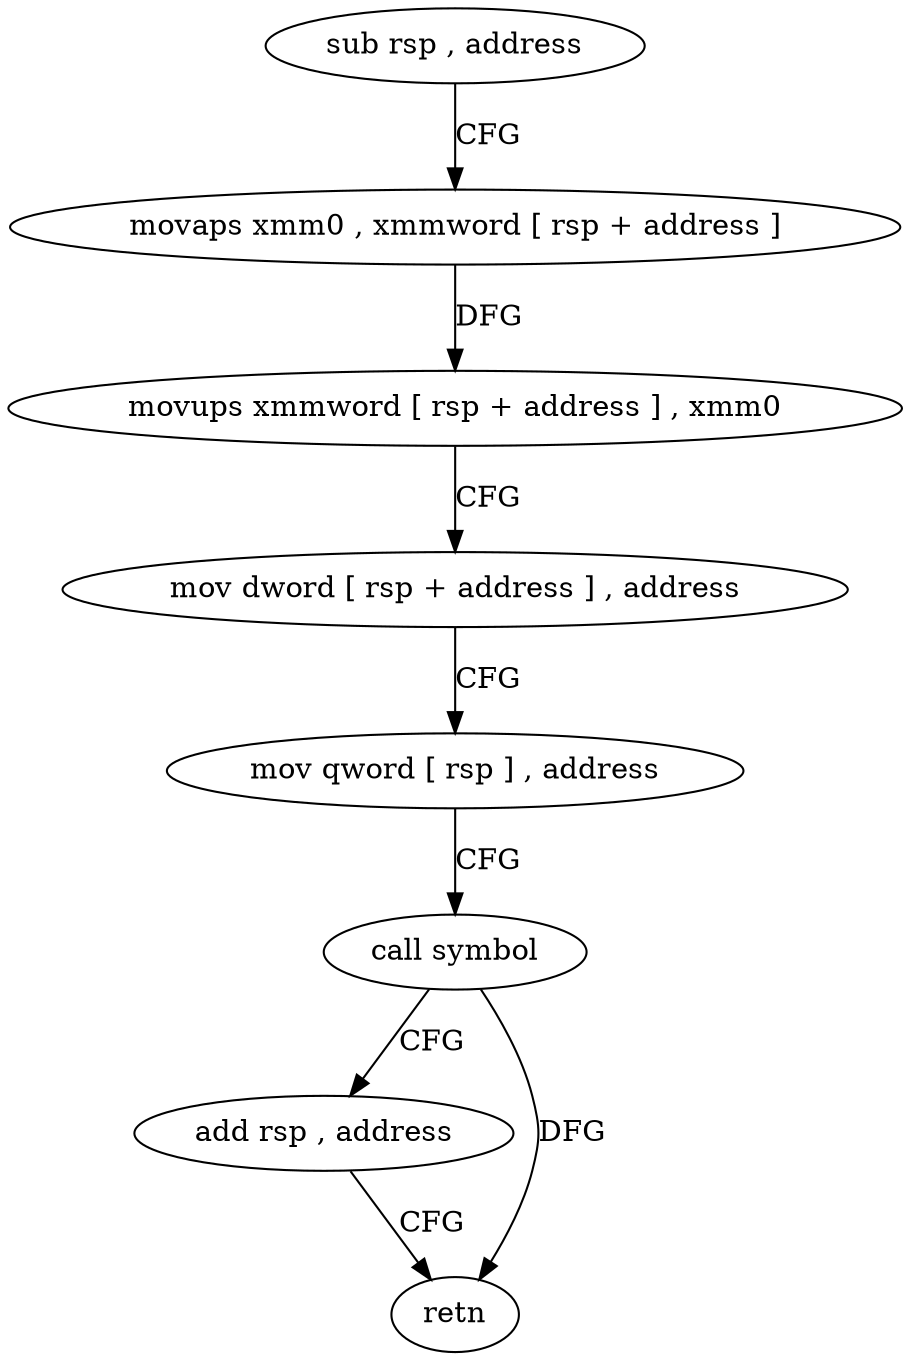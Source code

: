 digraph "func" {
"4221152" [label = "sub rsp , address" ]
"4221156" [label = "movaps xmm0 , xmmword [ rsp + address ]" ]
"4221161" [label = "movups xmmword [ rsp + address ] , xmm0" ]
"4221166" [label = "mov dword [ rsp + address ] , address" ]
"4221174" [label = "mov qword [ rsp ] , address" ]
"4221182" [label = "call symbol" ]
"4221187" [label = "add rsp , address" ]
"4221191" [label = "retn" ]
"4221152" -> "4221156" [ label = "CFG" ]
"4221156" -> "4221161" [ label = "DFG" ]
"4221161" -> "4221166" [ label = "CFG" ]
"4221166" -> "4221174" [ label = "CFG" ]
"4221174" -> "4221182" [ label = "CFG" ]
"4221182" -> "4221187" [ label = "CFG" ]
"4221182" -> "4221191" [ label = "DFG" ]
"4221187" -> "4221191" [ label = "CFG" ]
}
